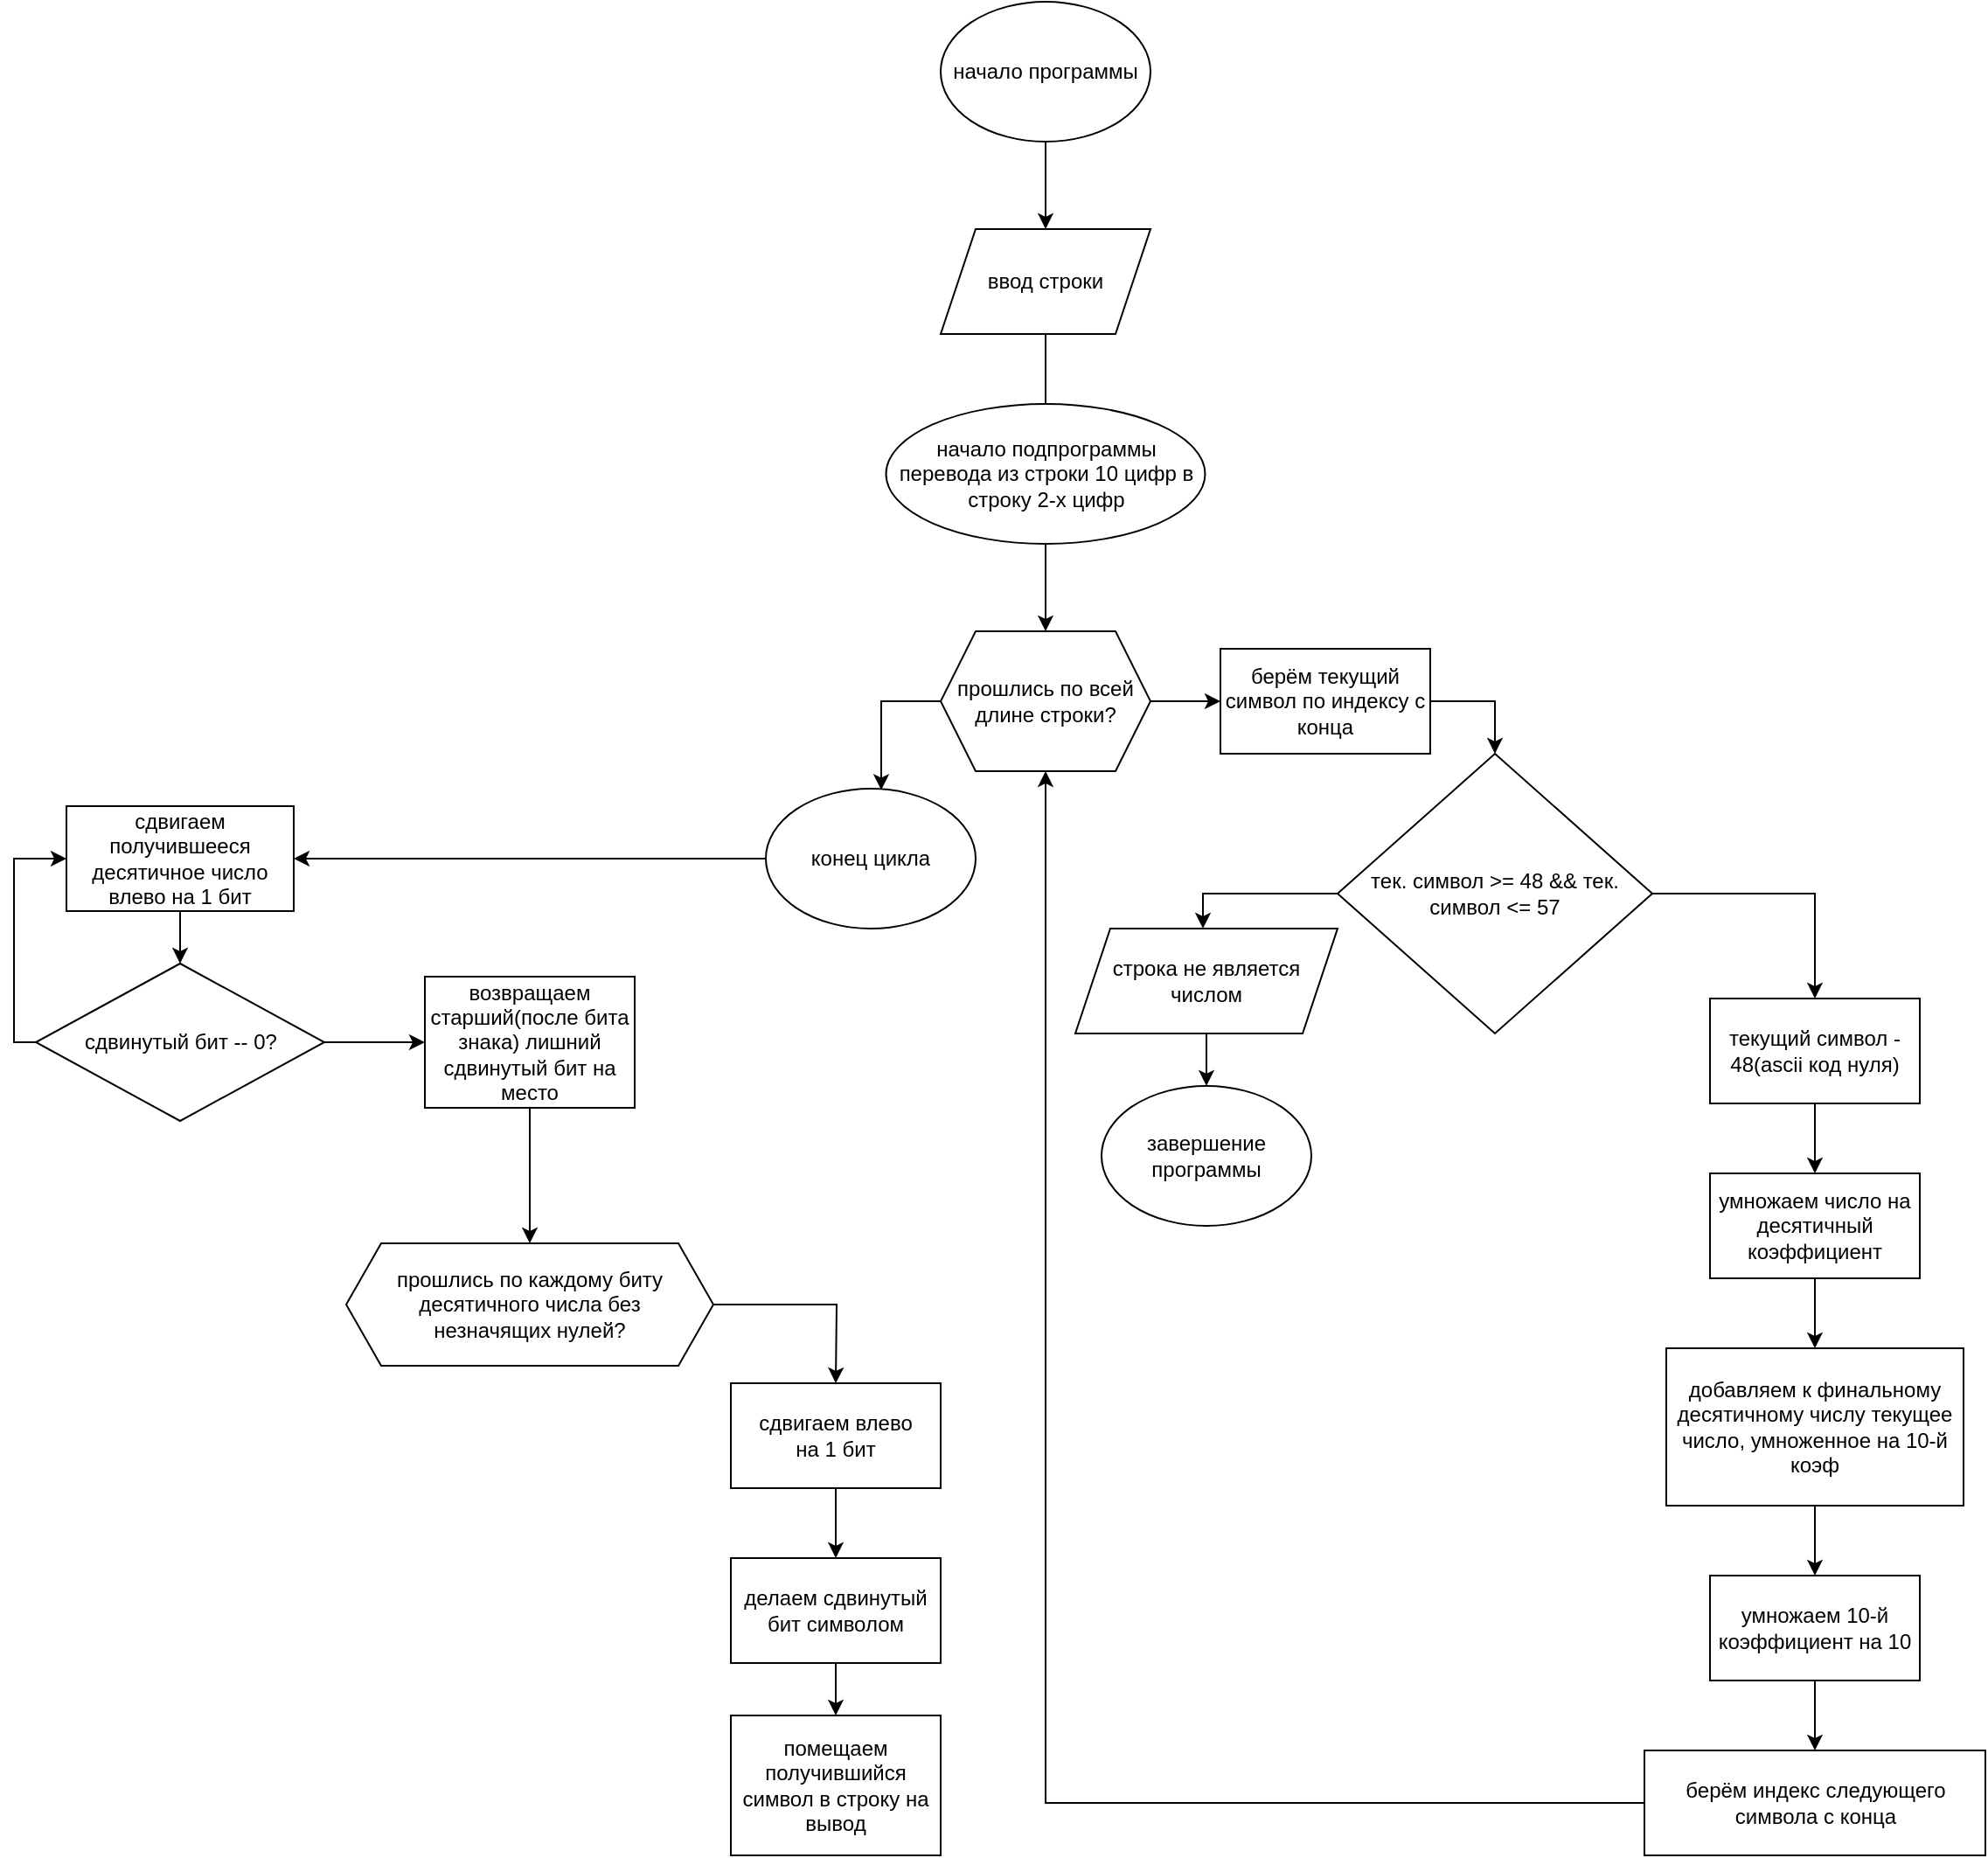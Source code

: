 <mxfile version="26.1.0">
  <diagram id="C5RBs43oDa-KdzZeNtuy" name="Page-1">
    <mxGraphModel dx="1621" dy="698" grid="1" gridSize="10" guides="1" tooltips="1" connect="1" arrows="1" fold="1" page="1" pageScale="1" pageWidth="827" pageHeight="1169" math="0" shadow="0">
      <root>
        <mxCell id="WIyWlLk6GJQsqaUBKTNV-0" />
        <mxCell id="WIyWlLk6GJQsqaUBKTNV-1" parent="WIyWlLk6GJQsqaUBKTNV-0" />
        <mxCell id="5fV1kzE_wfEQVig91Vzh-1" style="edgeStyle=orthogonalEdgeStyle;rounded=0;orthogonalLoop=1;jettySize=auto;html=1;entryX=0.5;entryY=0;entryDx=0;entryDy=0;" parent="WIyWlLk6GJQsqaUBKTNV-1" source="5fV1kzE_wfEQVig91Vzh-0" target="5fV1kzE_wfEQVig91Vzh-2" edge="1">
          <mxGeometry relative="1" as="geometry">
            <mxPoint x="414" y="370" as="targetPoint" />
          </mxGeometry>
        </mxCell>
        <mxCell id="5fV1kzE_wfEQVig91Vzh-0" value="ввод строки" style="shape=parallelogram;perimeter=parallelogramPerimeter;whiteSpace=wrap;html=1;fixedSize=1;" parent="WIyWlLk6GJQsqaUBKTNV-1" vertex="1">
          <mxGeometry x="300" y="150" width="120" height="60" as="geometry" />
        </mxCell>
        <mxCell id="OpSav2Jw1ReQop_rSbhb-10" style="edgeStyle=orthogonalEdgeStyle;rounded=0;orthogonalLoop=1;jettySize=auto;html=1;entryX=0.55;entryY=0.009;entryDx=0;entryDy=0;entryPerimeter=0;" edge="1" parent="WIyWlLk6GJQsqaUBKTNV-1" source="5fV1kzE_wfEQVig91Vzh-2" target="5fV1kzE_wfEQVig91Vzh-7">
          <mxGeometry relative="1" as="geometry">
            <mxPoint x="250" y="420" as="targetPoint" />
            <Array as="points">
              <mxPoint x="266" y="420" />
            </Array>
          </mxGeometry>
        </mxCell>
        <mxCell id="OpSav2Jw1ReQop_rSbhb-12" style="edgeStyle=orthogonalEdgeStyle;rounded=0;orthogonalLoop=1;jettySize=auto;html=1;" edge="1" parent="WIyWlLk6GJQsqaUBKTNV-1" source="5fV1kzE_wfEQVig91Vzh-2" target="OpSav2Jw1ReQop_rSbhb-11">
          <mxGeometry relative="1" as="geometry" />
        </mxCell>
        <mxCell id="5fV1kzE_wfEQVig91Vzh-2" value="прошлись по всей длине строки?" style="shape=hexagon;perimeter=hexagonPerimeter2;whiteSpace=wrap;html=1;fixedSize=1;" parent="WIyWlLk6GJQsqaUBKTNV-1" vertex="1">
          <mxGeometry x="300" y="380" width="120" height="80" as="geometry" />
        </mxCell>
        <mxCell id="OpSav2Jw1ReQop_rSbhb-1" style="edgeStyle=orthogonalEdgeStyle;rounded=0;orthogonalLoop=1;jettySize=auto;html=1;" edge="1" parent="WIyWlLk6GJQsqaUBKTNV-1" source="5fV1kzE_wfEQVig91Vzh-5" target="OpSav2Jw1ReQop_rSbhb-0">
          <mxGeometry relative="1" as="geometry" />
        </mxCell>
        <mxCell id="5fV1kzE_wfEQVig91Vzh-5" value="текущий символ - 48(ascii код нуля)" style="rounded=0;whiteSpace=wrap;html=1;" parent="WIyWlLk6GJQsqaUBKTNV-1" vertex="1">
          <mxGeometry x="740" y="590" width="120" height="60" as="geometry" />
        </mxCell>
        <mxCell id="OpSav2Jw1ReQop_rSbhb-15" value="" style="edgeStyle=orthogonalEdgeStyle;rounded=0;orthogonalLoop=1;jettySize=auto;html=1;" edge="1" parent="WIyWlLk6GJQsqaUBKTNV-1" source="5fV1kzE_wfEQVig91Vzh-7" target="OpSav2Jw1ReQop_rSbhb-14">
          <mxGeometry relative="1" as="geometry" />
        </mxCell>
        <mxCell id="5fV1kzE_wfEQVig91Vzh-7" value="конец цикла" style="ellipse;whiteSpace=wrap;html=1;" parent="WIyWlLk6GJQsqaUBKTNV-1" vertex="1">
          <mxGeometry x="200" y="470" width="120" height="80" as="geometry" />
        </mxCell>
        <mxCell id="5fV1kzE_wfEQVig91Vzh-14" style="edgeStyle=orthogonalEdgeStyle;rounded=0;orthogonalLoop=1;jettySize=auto;html=1;entryX=0.5;entryY=0;entryDx=0;entryDy=0;" parent="WIyWlLk6GJQsqaUBKTNV-1" source="5fV1kzE_wfEQVig91Vzh-10" target="5fV1kzE_wfEQVig91Vzh-5" edge="1">
          <mxGeometry relative="1" as="geometry">
            <mxPoint x="800" y="530" as="targetPoint" />
          </mxGeometry>
        </mxCell>
        <mxCell id="5fV1kzE_wfEQVig91Vzh-19" style="edgeStyle=orthogonalEdgeStyle;rounded=0;orthogonalLoop=1;jettySize=auto;html=1;" parent="WIyWlLk6GJQsqaUBKTNV-1" source="5fV1kzE_wfEQVig91Vzh-10" target="5fV1kzE_wfEQVig91Vzh-16" edge="1">
          <mxGeometry relative="1" as="geometry">
            <mxPoint x="460" y="530" as="targetPoint" />
            <Array as="points">
              <mxPoint x="450" y="530" />
            </Array>
          </mxGeometry>
        </mxCell>
        <mxCell id="5fV1kzE_wfEQVig91Vzh-10" value="тек. символ &amp;gt;= 48 &amp;amp;&amp;amp; тек. символ &amp;lt;= 57" style="rhombus;whiteSpace=wrap;html=1;" parent="WIyWlLk6GJQsqaUBKTNV-1" vertex="1">
          <mxGeometry x="527" y="450" width="180" height="160" as="geometry" />
        </mxCell>
        <mxCell id="5fV1kzE_wfEQVig91Vzh-21" style="edgeStyle=orthogonalEdgeStyle;rounded=0;orthogonalLoop=1;jettySize=auto;html=1;entryX=0.5;entryY=0;entryDx=0;entryDy=0;" parent="WIyWlLk6GJQsqaUBKTNV-1" source="5fV1kzE_wfEQVig91Vzh-16" target="5fV1kzE_wfEQVig91Vzh-20" edge="1">
          <mxGeometry relative="1" as="geometry" />
        </mxCell>
        <mxCell id="5fV1kzE_wfEQVig91Vzh-16" value="строка не является числом" style="shape=parallelogram;perimeter=parallelogramPerimeter;whiteSpace=wrap;html=1;fixedSize=1;" parent="WIyWlLk6GJQsqaUBKTNV-1" vertex="1">
          <mxGeometry x="377" y="550" width="150" height="60" as="geometry" />
        </mxCell>
        <mxCell id="5fV1kzE_wfEQVig91Vzh-20" value="завершение программы" style="ellipse;whiteSpace=wrap;html=1;" parent="WIyWlLk6GJQsqaUBKTNV-1" vertex="1">
          <mxGeometry x="392" y="640" width="120" height="80" as="geometry" />
        </mxCell>
        <mxCell id="OpSav2Jw1ReQop_rSbhb-3" style="edgeStyle=orthogonalEdgeStyle;rounded=0;orthogonalLoop=1;jettySize=auto;html=1;" edge="1" parent="WIyWlLk6GJQsqaUBKTNV-1" source="OpSav2Jw1ReQop_rSbhb-0" target="OpSav2Jw1ReQop_rSbhb-2">
          <mxGeometry relative="1" as="geometry" />
        </mxCell>
        <mxCell id="OpSav2Jw1ReQop_rSbhb-0" value="умножаем число на десятичный коэффициент" style="rounded=0;whiteSpace=wrap;html=1;" vertex="1" parent="WIyWlLk6GJQsqaUBKTNV-1">
          <mxGeometry x="740" y="690" width="120" height="60" as="geometry" />
        </mxCell>
        <mxCell id="OpSav2Jw1ReQop_rSbhb-5" style="edgeStyle=orthogonalEdgeStyle;rounded=0;orthogonalLoop=1;jettySize=auto;html=1;" edge="1" parent="WIyWlLk6GJQsqaUBKTNV-1" source="OpSav2Jw1ReQop_rSbhb-2" target="OpSav2Jw1ReQop_rSbhb-4">
          <mxGeometry relative="1" as="geometry" />
        </mxCell>
        <mxCell id="OpSav2Jw1ReQop_rSbhb-2" value="добавляем к финальному десятичному числу текущее число, умноженное на 10-й коэф" style="rounded=0;whiteSpace=wrap;html=1;" vertex="1" parent="WIyWlLk6GJQsqaUBKTNV-1">
          <mxGeometry x="715" y="790" width="170" height="90" as="geometry" />
        </mxCell>
        <mxCell id="OpSav2Jw1ReQop_rSbhb-36" value="" style="edgeStyle=orthogonalEdgeStyle;rounded=0;orthogonalLoop=1;jettySize=auto;html=1;" edge="1" parent="WIyWlLk6GJQsqaUBKTNV-1" source="OpSav2Jw1ReQop_rSbhb-4" target="OpSav2Jw1ReQop_rSbhb-35">
          <mxGeometry relative="1" as="geometry" />
        </mxCell>
        <mxCell id="OpSav2Jw1ReQop_rSbhb-4" value="умножаем 10-й коэффициент на 10" style="rounded=0;whiteSpace=wrap;html=1;" vertex="1" parent="WIyWlLk6GJQsqaUBKTNV-1">
          <mxGeometry x="740" y="920" width="120" height="60" as="geometry" />
        </mxCell>
        <mxCell id="OpSav2Jw1ReQop_rSbhb-13" style="edgeStyle=orthogonalEdgeStyle;rounded=0;orthogonalLoop=1;jettySize=auto;html=1;entryX=0.5;entryY=0;entryDx=0;entryDy=0;" edge="1" parent="WIyWlLk6GJQsqaUBKTNV-1" source="OpSav2Jw1ReQop_rSbhb-11" target="5fV1kzE_wfEQVig91Vzh-10">
          <mxGeometry relative="1" as="geometry">
            <mxPoint x="620" y="420" as="targetPoint" />
            <Array as="points">
              <mxPoint x="617" y="420" />
            </Array>
          </mxGeometry>
        </mxCell>
        <mxCell id="OpSav2Jw1ReQop_rSbhb-11" value="берём текущий символ по индексу с конца" style="rounded=0;whiteSpace=wrap;html=1;" vertex="1" parent="WIyWlLk6GJQsqaUBKTNV-1">
          <mxGeometry x="460" y="390" width="120" height="60" as="geometry" />
        </mxCell>
        <mxCell id="OpSav2Jw1ReQop_rSbhb-20" value="" style="edgeStyle=orthogonalEdgeStyle;rounded=0;orthogonalLoop=1;jettySize=auto;html=1;" edge="1" parent="WIyWlLk6GJQsqaUBKTNV-1" source="OpSav2Jw1ReQop_rSbhb-14" target="OpSav2Jw1ReQop_rSbhb-19">
          <mxGeometry relative="1" as="geometry" />
        </mxCell>
        <mxCell id="OpSav2Jw1ReQop_rSbhb-14" value="сдвигаем получившееся десятичное число влево на 1 бит" style="whiteSpace=wrap;html=1;" vertex="1" parent="WIyWlLk6GJQsqaUBKTNV-1">
          <mxGeometry x="-200" y="480" width="130" height="60" as="geometry" />
        </mxCell>
        <mxCell id="OpSav2Jw1ReQop_rSbhb-21" style="edgeStyle=orthogonalEdgeStyle;rounded=0;orthogonalLoop=1;jettySize=auto;html=1;entryX=0;entryY=0.5;entryDx=0;entryDy=0;" edge="1" parent="WIyWlLk6GJQsqaUBKTNV-1" source="OpSav2Jw1ReQop_rSbhb-19" target="OpSav2Jw1ReQop_rSbhb-14">
          <mxGeometry relative="1" as="geometry">
            <mxPoint x="-90" y="510" as="targetPoint" />
            <Array as="points">
              <mxPoint x="-230" y="615" />
              <mxPoint x="-230" y="510" />
            </Array>
          </mxGeometry>
        </mxCell>
        <mxCell id="OpSav2Jw1ReQop_rSbhb-46" value="" style="edgeStyle=orthogonalEdgeStyle;rounded=0;orthogonalLoop=1;jettySize=auto;html=1;" edge="1" parent="WIyWlLk6GJQsqaUBKTNV-1" source="OpSav2Jw1ReQop_rSbhb-19" target="OpSav2Jw1ReQop_rSbhb-45">
          <mxGeometry relative="1" as="geometry">
            <Array as="points">
              <mxPoint x="-10" y="615" />
              <mxPoint x="-10" y="615" />
            </Array>
          </mxGeometry>
        </mxCell>
        <mxCell id="OpSav2Jw1ReQop_rSbhb-19" value="сдвинутый бит -- 0?" style="rhombus;whiteSpace=wrap;html=1;" vertex="1" parent="WIyWlLk6GJQsqaUBKTNV-1">
          <mxGeometry x="-217.5" y="570" width="165" height="90" as="geometry" />
        </mxCell>
        <mxCell id="OpSav2Jw1ReQop_rSbhb-29" style="edgeStyle=orthogonalEdgeStyle;rounded=0;orthogonalLoop=1;jettySize=auto;html=1;" edge="1" parent="WIyWlLk6GJQsqaUBKTNV-1" source="OpSav2Jw1ReQop_rSbhb-24">
          <mxGeometry relative="1" as="geometry">
            <mxPoint x="240" y="810" as="targetPoint" />
          </mxGeometry>
        </mxCell>
        <mxCell id="OpSav2Jw1ReQop_rSbhb-24" value="&lt;div&gt;прошлись по каждому биту десятичного числа без&lt;/div&gt;&lt;div&gt;незначящих нулей?&lt;/div&gt;" style="shape=hexagon;perimeter=hexagonPerimeter2;whiteSpace=wrap;html=1;fixedSize=1;" vertex="1" parent="WIyWlLk6GJQsqaUBKTNV-1">
          <mxGeometry x="-40" y="730" width="210" height="70" as="geometry" />
        </mxCell>
        <mxCell id="OpSav2Jw1ReQop_rSbhb-26" value="начало подпрограммы перевода из строки 10 цифр в строку 2-х цифр" style="ellipse;whiteSpace=wrap;html=1;" vertex="1" parent="WIyWlLk6GJQsqaUBKTNV-1">
          <mxGeometry x="268.75" y="250" width="182.5" height="80" as="geometry" />
        </mxCell>
        <mxCell id="OpSav2Jw1ReQop_rSbhb-31" style="edgeStyle=orthogonalEdgeStyle;rounded=0;orthogonalLoop=1;jettySize=auto;html=1;" edge="1" parent="WIyWlLk6GJQsqaUBKTNV-1" source="OpSav2Jw1ReQop_rSbhb-30" target="5fV1kzE_wfEQVig91Vzh-0">
          <mxGeometry relative="1" as="geometry" />
        </mxCell>
        <mxCell id="OpSav2Jw1ReQop_rSbhb-30" value="начало программы" style="ellipse;whiteSpace=wrap;html=1;" vertex="1" parent="WIyWlLk6GJQsqaUBKTNV-1">
          <mxGeometry x="300" y="20" width="120" height="80" as="geometry" />
        </mxCell>
        <mxCell id="OpSav2Jw1ReQop_rSbhb-41" value="" style="edgeStyle=orthogonalEdgeStyle;rounded=0;orthogonalLoop=1;jettySize=auto;html=1;" edge="1" parent="WIyWlLk6GJQsqaUBKTNV-1" source="OpSav2Jw1ReQop_rSbhb-33" target="OpSav2Jw1ReQop_rSbhb-40">
          <mxGeometry relative="1" as="geometry" />
        </mxCell>
        <mxCell id="OpSav2Jw1ReQop_rSbhb-33" value="&lt;div&gt;сдвигаем влево&lt;/div&gt;&lt;div&gt;на 1 бит&lt;/div&gt;" style="rounded=0;whiteSpace=wrap;html=1;" vertex="1" parent="WIyWlLk6GJQsqaUBKTNV-1">
          <mxGeometry x="180" y="810" width="120" height="60" as="geometry" />
        </mxCell>
        <mxCell id="OpSav2Jw1ReQop_rSbhb-37" style="edgeStyle=orthogonalEdgeStyle;rounded=0;orthogonalLoop=1;jettySize=auto;html=1;entryX=0.5;entryY=1;entryDx=0;entryDy=0;" edge="1" parent="WIyWlLk6GJQsqaUBKTNV-1" source="OpSav2Jw1ReQop_rSbhb-35" target="5fV1kzE_wfEQVig91Vzh-2">
          <mxGeometry relative="1" as="geometry" />
        </mxCell>
        <mxCell id="OpSav2Jw1ReQop_rSbhb-35" value="берём индекс следующего символа с конца" style="whiteSpace=wrap;html=1;rounded=0;" vertex="1" parent="WIyWlLk6GJQsqaUBKTNV-1">
          <mxGeometry x="702.5" y="1020" width="195" height="60" as="geometry" />
        </mxCell>
        <mxCell id="OpSav2Jw1ReQop_rSbhb-43" value="" style="edgeStyle=orthogonalEdgeStyle;rounded=0;orthogonalLoop=1;jettySize=auto;html=1;" edge="1" parent="WIyWlLk6GJQsqaUBKTNV-1" source="OpSav2Jw1ReQop_rSbhb-40" target="OpSav2Jw1ReQop_rSbhb-42">
          <mxGeometry relative="1" as="geometry" />
        </mxCell>
        <mxCell id="OpSav2Jw1ReQop_rSbhb-40" value="делаем сдвинутый бит символом" style="whiteSpace=wrap;html=1;rounded=0;" vertex="1" parent="WIyWlLk6GJQsqaUBKTNV-1">
          <mxGeometry x="180" y="910" width="120" height="60" as="geometry" />
        </mxCell>
        <mxCell id="OpSav2Jw1ReQop_rSbhb-42" value="помещаем получившийся символ в строку на вывод" style="whiteSpace=wrap;html=1;rounded=0;" vertex="1" parent="WIyWlLk6GJQsqaUBKTNV-1">
          <mxGeometry x="180" y="1000" width="120" height="80" as="geometry" />
        </mxCell>
        <mxCell id="OpSav2Jw1ReQop_rSbhb-48" style="edgeStyle=orthogonalEdgeStyle;rounded=0;orthogonalLoop=1;jettySize=auto;html=1;" edge="1" parent="WIyWlLk6GJQsqaUBKTNV-1" source="OpSav2Jw1ReQop_rSbhb-45" target="OpSav2Jw1ReQop_rSbhb-24">
          <mxGeometry relative="1" as="geometry" />
        </mxCell>
        <mxCell id="OpSav2Jw1ReQop_rSbhb-45" value="возвращаем старший(после бита знака) лишний сдвинутый бит на место" style="whiteSpace=wrap;html=1;" vertex="1" parent="WIyWlLk6GJQsqaUBKTNV-1">
          <mxGeometry x="5" y="577.5" width="120" height="75" as="geometry" />
        </mxCell>
      </root>
    </mxGraphModel>
  </diagram>
</mxfile>
